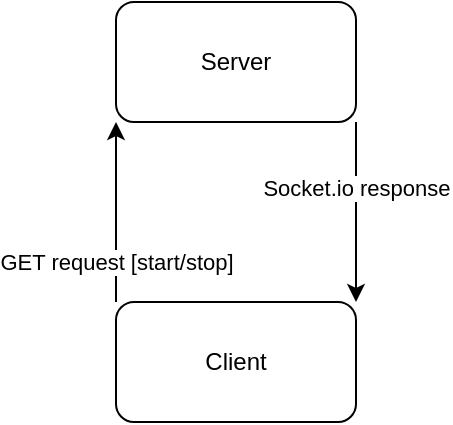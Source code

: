 <mxfile version="24.3.1" type="github" pages="3">
  <diagram name="EventLoopClientServer" id="4QVMp1KCc7UBKDnKGSh5">
    <mxGraphModel dx="1434" dy="746" grid="1" gridSize="10" guides="1" tooltips="1" connect="1" arrows="1" fold="1" page="1" pageScale="1" pageWidth="827" pageHeight="1169" math="0" shadow="0">
      <root>
        <mxCell id="0" />
        <mxCell id="1" parent="0" />
        <mxCell id="b__UqmQYrL6kpeEzx6Qd-5" style="rounded=0;orthogonalLoop=1;jettySize=auto;html=1;exitX=1;exitY=1;exitDx=0;exitDy=0;entryX=1;entryY=0;entryDx=0;entryDy=0;" parent="1" source="b__UqmQYrL6kpeEzx6Qd-1" target="b__UqmQYrL6kpeEzx6Qd-2" edge="1">
          <mxGeometry relative="1" as="geometry" />
        </mxCell>
        <mxCell id="b__UqmQYrL6kpeEzx6Qd-6" value="Socket.io response" style="edgeLabel;html=1;align=center;verticalAlign=middle;resizable=0;points=[];" parent="b__UqmQYrL6kpeEzx6Qd-5" vertex="1" connectable="0">
          <mxGeometry x="0.08" y="-1" relative="1" as="geometry">
            <mxPoint x="1" y="-16" as="offset" />
          </mxGeometry>
        </mxCell>
        <mxCell id="b__UqmQYrL6kpeEzx6Qd-1" value="Server" style="rounded=1;whiteSpace=wrap;html=1;" parent="1" vertex="1">
          <mxGeometry x="380" y="290" width="120" height="60" as="geometry" />
        </mxCell>
        <mxCell id="b__UqmQYrL6kpeEzx6Qd-3" style="rounded=0;orthogonalLoop=1;jettySize=auto;html=1;exitX=0;exitY=0;exitDx=0;exitDy=0;entryX=0;entryY=1;entryDx=0;entryDy=0;" parent="1" source="b__UqmQYrL6kpeEzx6Qd-2" target="b__UqmQYrL6kpeEzx6Qd-1" edge="1">
          <mxGeometry relative="1" as="geometry" />
        </mxCell>
        <mxCell id="b__UqmQYrL6kpeEzx6Qd-4" value="GET request [start/stop]" style="edgeLabel;html=1;align=center;verticalAlign=middle;resizable=0;points=[];" parent="b__UqmQYrL6kpeEzx6Qd-3" vertex="1" connectable="0">
          <mxGeometry x="0.136" relative="1" as="geometry">
            <mxPoint y="31" as="offset" />
          </mxGeometry>
        </mxCell>
        <mxCell id="b__UqmQYrL6kpeEzx6Qd-2" value="Client" style="rounded=1;whiteSpace=wrap;html=1;" parent="1" vertex="1">
          <mxGeometry x="380" y="440" width="120" height="60" as="geometry" />
        </mxCell>
      </root>
    </mxGraphModel>
  </diagram>
  <diagram id="f-IM-e3YhVYMeLRoVAma" name="EventLoopStateChart">
    <mxGraphModel dx="1434" dy="746" grid="1" gridSize="10" guides="1" tooltips="1" connect="1" arrows="1" fold="1" page="1" pageScale="1" pageWidth="827" pageHeight="1169" math="0" shadow="0">
      <root>
        <mxCell id="0" />
        <mxCell id="1" parent="0" />
        <mxCell id="nzxh_2f2qW4YVDUCAzYA-20" style="edgeStyle=orthogonalEdgeStyle;rounded=0;orthogonalLoop=1;jettySize=auto;html=1;exitX=0.5;exitY=1;exitDx=0;exitDy=0;entryX=0.5;entryY=0;entryDx=0;entryDy=0;" parent="1" source="nzxh_2f2qW4YVDUCAzYA-1" target="nzxh_2f2qW4YVDUCAzYA-19" edge="1">
          <mxGeometry relative="1" as="geometry" />
        </mxCell>
        <mxCell id="nzxh_2f2qW4YVDUCAzYA-1" value="Start" style="ellipse;whiteSpace=wrap;html=1;aspect=fixed;" parent="1" vertex="1">
          <mxGeometry x="360" y="20" width="80" height="80" as="geometry" />
        </mxCell>
        <mxCell id="nzxh_2f2qW4YVDUCAzYA-13" style="edgeStyle=orthogonalEdgeStyle;rounded=0;orthogonalLoop=1;jettySize=auto;html=1;exitX=0.5;exitY=1;exitDx=0;exitDy=0;entryX=0.5;entryY=0;entryDx=0;entryDy=0;" parent="1" source="nzxh_2f2qW4YVDUCAzYA-2" target="nzxh_2f2qW4YVDUCAzYA-4" edge="1">
          <mxGeometry relative="1" as="geometry" />
        </mxCell>
        <mxCell id="nzxh_2f2qW4YVDUCAzYA-2" value="CountWordInOnePage" style="rounded=1;whiteSpace=wrap;html=1;" parent="1" vertex="1">
          <mxGeometry x="320" y="280" width="160" height="60" as="geometry" />
        </mxCell>
        <mxCell id="nzxh_2f2qW4YVDUCAzYA-5" style="edgeStyle=orthogonalEdgeStyle;rounded=0;orthogonalLoop=1;jettySize=auto;html=1;exitX=1;exitY=0.5;exitDx=0;exitDy=0;" parent="1" source="nzxh_2f2qW4YVDUCAzYA-4" target="nzxh_2f2qW4YVDUCAzYA-17" edge="1">
          <mxGeometry relative="1" as="geometry">
            <mxPoint x="500" y="570" as="targetPoint" />
            <Array as="points">
              <mxPoint x="480" y="440" />
            </Array>
          </mxGeometry>
        </mxCell>
        <mxCell id="nzxh_2f2qW4YVDUCAzYA-14" value="True" style="edgeLabel;html=1;align=center;verticalAlign=middle;resizable=0;points=[];" parent="nzxh_2f2qW4YVDUCAzYA-5" vertex="1" connectable="0">
          <mxGeometry x="-0.182" y="-2" relative="1" as="geometry">
            <mxPoint x="2" y="37" as="offset" />
          </mxGeometry>
        </mxCell>
        <mxCell id="nzxh_2f2qW4YVDUCAzYA-8" style="edgeStyle=orthogonalEdgeStyle;rounded=0;orthogonalLoop=1;jettySize=auto;html=1;exitX=0;exitY=0.5;exitDx=0;exitDy=0;entryX=0.75;entryY=0;entryDx=0;entryDy=0;" parent="1" source="nzxh_2f2qW4YVDUCAzYA-4" target="nzxh_2f2qW4YVDUCAzYA-7" edge="1">
          <mxGeometry relative="1" as="geometry">
            <mxPoint x="280" y="520" as="targetPoint" />
            <Array as="points">
              <mxPoint x="335" y="440" />
            </Array>
          </mxGeometry>
        </mxCell>
        <mxCell id="nzxh_2f2qW4YVDUCAzYA-15" value="False" style="edgeLabel;html=1;align=center;verticalAlign=middle;resizable=0;points=[];" parent="nzxh_2f2qW4YVDUCAzYA-8" vertex="1" connectable="0">
          <mxGeometry x="-0.16" relative="1" as="geometry">
            <mxPoint x="5" y="18" as="offset" />
          </mxGeometry>
        </mxCell>
        <mxCell id="nzxh_2f2qW4YVDUCAzYA-4" value="depth == 0?" style="rhombus;whiteSpace=wrap;html=1;" parent="1" vertex="1">
          <mxGeometry x="360" y="400" width="80" height="80" as="geometry" />
        </mxCell>
        <mxCell id="nzxh_2f2qW4YVDUCAzYA-33" style="edgeStyle=orthogonalEdgeStyle;rounded=0;orthogonalLoop=1;jettySize=auto;html=1;exitX=0.25;exitY=0;exitDx=0;exitDy=0;entryX=0;entryY=0.75;entryDx=0;entryDy=0;" parent="1" source="nzxh_2f2qW4YVDUCAzYA-7" target="nzxh_2f2qW4YVDUCAzYA-19" edge="1">
          <mxGeometry relative="1" as="geometry">
            <Array as="points">
              <mxPoint x="290" y="550" />
              <mxPoint x="290" y="185" />
            </Array>
          </mxGeometry>
        </mxCell>
        <mxCell id="nzxh_2f2qW4YVDUCAzYA-7" value="GetAllLinkInThePage" style="rounded=1;whiteSpace=wrap;html=1;" parent="1" vertex="1">
          <mxGeometry x="230" y="550" width="140" height="60" as="geometry" />
        </mxCell>
        <mxCell id="nzxh_2f2qW4YVDUCAzYA-17" value="End" style="ellipse;whiteSpace=wrap;html=1;aspect=fixed;" parent="1" vertex="1">
          <mxGeometry x="440" y="530" width="80" height="80" as="geometry" />
        </mxCell>
        <mxCell id="nzxh_2f2qW4YVDUCAzYA-21" style="edgeStyle=orthogonalEdgeStyle;rounded=0;orthogonalLoop=1;jettySize=auto;html=1;exitX=0.5;exitY=1;exitDx=0;exitDy=0;entryX=0.5;entryY=0;entryDx=0;entryDy=0;" parent="1" source="nzxh_2f2qW4YVDUCAzYA-19" target="nzxh_2f2qW4YVDUCAzYA-2" edge="1">
          <mxGeometry relative="1" as="geometry" />
        </mxCell>
        <mxCell id="nzxh_2f2qW4YVDUCAzYA-29" style="edgeStyle=orthogonalEdgeStyle;rounded=0;orthogonalLoop=1;jettySize=auto;html=1;dashed=1;entryX=0.136;entryY=-0.017;entryDx=0;entryDy=0;exitX=0;exitY=0.25;exitDx=0;exitDy=0;entryPerimeter=0;" parent="1" source="nzxh_2f2qW4YVDUCAzYA-19" edge="1">
          <mxGeometry relative="1" as="geometry">
            <mxPoint x="315.0" y="142.98" as="sourcePoint" />
            <mxPoint x="242.1" y="548.98" as="targetPoint" />
            <Array as="points">
              <mxPoint x="315" y="150" />
              <mxPoint x="242" y="150" />
            </Array>
          </mxGeometry>
        </mxCell>
        <mxCell id="nzxh_2f2qW4YVDUCAzYA-32" value="Await Page&amp;nbsp;&lt;div&gt;hendling&lt;/div&gt;" style="edgeLabel;html=1;align=center;verticalAlign=middle;resizable=0;points=[];" parent="nzxh_2f2qW4YVDUCAzYA-29" vertex="1" connectable="0">
          <mxGeometry x="0.051" y="1" relative="1" as="geometry">
            <mxPoint as="offset" />
          </mxGeometry>
        </mxCell>
        <mxCell id="nzxh_2f2qW4YVDUCAzYA-19" value="Async GetTextFormWebPage" style="rounded=1;whiteSpace=wrap;html=1;" parent="1" vertex="1">
          <mxGeometry x="315" y="140" width="170" height="60" as="geometry" />
        </mxCell>
      </root>
    </mxGraphModel>
  </diagram>
  <diagram id="0aldad_fVHJYwjz9uBHO" name="rx">
    <mxGraphModel dx="1195" dy="622" grid="1" gridSize="10" guides="1" tooltips="1" connect="1" arrows="1" fold="1" page="1" pageScale="1" pageWidth="827" pageHeight="1169" math="0" shadow="0">
      <root>
        <mxCell id="0" />
        <mxCell id="1" parent="0" />
        <mxCell id="MTIi44HB2AUiz52sAIV2-4" style="edgeStyle=orthogonalEdgeStyle;rounded=0;orthogonalLoop=1;jettySize=auto;html=1;exitX=0.5;exitY=1;exitDx=0;exitDy=0;entryX=0.5;entryY=0;entryDx=0;entryDy=0;" edge="1" parent="1">
          <mxGeometry relative="1" as="geometry">
            <mxPoint x="225" y="200" as="sourcePoint" />
            <mxPoint x="225" y="280" as="targetPoint" />
            <Array as="points">
              <mxPoint x="225" y="250" />
              <mxPoint x="225" y="250" />
            </Array>
          </mxGeometry>
        </mxCell>
        <mxCell id="MTIi44HB2AUiz52sAIV2-6" style="edgeStyle=orthogonalEdgeStyle;rounded=0;orthogonalLoop=1;jettySize=auto;html=1;exitX=0.5;exitY=1;exitDx=0;exitDy=0;entryX=0.5;entryY=0;entryDx=0;entryDy=0;" edge="1" parent="1">
          <mxGeometry relative="1" as="geometry">
            <mxPoint x="576" y="200" as="sourcePoint" />
            <mxPoint x="576" y="280" as="targetPoint" />
            <Array as="points">
              <mxPoint x="576" y="250" />
              <mxPoint x="576" y="250" />
            </Array>
          </mxGeometry>
        </mxCell>
        <mxCell id="MtUbDWyNfQvEUEpciSmg-1" style="edgeStyle=orthogonalEdgeStyle;rounded=0;orthogonalLoop=1;jettySize=auto;html=1;exitX=0.5;exitY=1;exitDx=0;exitDy=0;entryX=0.5;entryY=0;entryDx=0;entryDy=0;" edge="1" parent="1" source="MtUbDWyNfQvEUEpciSmg-2" target="MtUbDWyNfQvEUEpciSmg-18">
          <mxGeometry relative="1" as="geometry">
            <mxPoint x="400" y="140" as="targetPoint" />
          </mxGeometry>
        </mxCell>
        <mxCell id="MtUbDWyNfQvEUEpciSmg-2" value="Start" style="ellipse;whiteSpace=wrap;html=1;aspect=fixed;" vertex="1" parent="1">
          <mxGeometry x="359" y="20" width="80" height="80" as="geometry" />
        </mxCell>
        <mxCell id="MtUbDWyNfQvEUEpciSmg-13" style="edgeStyle=orthogonalEdgeStyle;rounded=0;orthogonalLoop=1;jettySize=auto;html=1;exitX=0.5;exitY=1;exitDx=0;exitDy=0;entryX=0.5;entryY=0;entryDx=0;entryDy=0;" edge="1" parent="1">
          <mxGeometry relative="1" as="geometry">
            <mxPoint x="400" y="200" as="sourcePoint" />
            <mxPoint x="400" y="280" as="targetPoint" />
          </mxGeometry>
        </mxCell>
        <mxCell id="MtUbDWyNfQvEUEpciSmg-17" value="" style="endArrow=classic;html=1;rounded=0;exitX=1;exitY=0.5;exitDx=0;exitDy=0;" edge="1" parent="1" source="MtUbDWyNfQvEUEpciSmg-18">
          <mxGeometry width="50" height="50" relative="1" as="geometry">
            <mxPoint x="160" y="160" as="sourcePoint" />
            <mxPoint x="640" y="160" as="targetPoint" />
          </mxGeometry>
        </mxCell>
        <mxCell id="MtUbDWyNfQvEUEpciSmg-19" value="" style="endArrow=none;html=1;rounded=0;endFill=0;" edge="1" parent="1" target="MtUbDWyNfQvEUEpciSmg-18">
          <mxGeometry width="50" height="50" relative="1" as="geometry">
            <mxPoint x="200" y="160" as="sourcePoint" />
            <mxPoint x="640" y="160" as="targetPoint" />
          </mxGeometry>
        </mxCell>
        <mxCell id="MTIi44HB2AUiz52sAIV2-24" style="edgeStyle=orthogonalEdgeStyle;rounded=0;orthogonalLoop=1;jettySize=auto;html=1;exitX=0.5;exitY=1;exitDx=0;exitDy=0;" edge="1" parent="1" source="MtUbDWyNfQvEUEpciSmg-18" target="MtUbDWyNfQvEUEpciSmg-20">
          <mxGeometry relative="1" as="geometry" />
        </mxCell>
        <mxCell id="MtUbDWyNfQvEUEpciSmg-18" value="root link" style="ellipse;whiteSpace=wrap;html=1;aspect=fixed;" vertex="1" parent="1">
          <mxGeometry x="376.5" y="137" width="45" height="45" as="geometry" />
        </mxCell>
        <mxCell id="MtUbDWyNfQvEUEpciSmg-20" value="Map(&amp;nbsp; &amp;nbsp; &amp;nbsp;-&amp;gt; allLinksFromPage )" style="rounded=0;whiteSpace=wrap;html=1;" vertex="1" parent="1">
          <mxGeometry x="159" y="200" width="480" height="30" as="geometry" />
        </mxCell>
        <mxCell id="MtUbDWyNfQvEUEpciSmg-22" value="" style="ellipse;whiteSpace=wrap;html=1;aspect=fixed;" vertex="1" parent="1">
          <mxGeometry x="350" y="210" width="10" height="10" as="geometry" />
        </mxCell>
        <mxCell id="MTIi44HB2AUiz52sAIV2-1" value="" style="endArrow=classic;html=1;rounded=0;exitX=1;exitY=0.5;exitDx=0;exitDy=0;" edge="1" parent="1">
          <mxGeometry width="50" height="50" relative="1" as="geometry">
            <mxPoint x="570" y="295" as="sourcePoint" />
            <mxPoint x="640" y="295" as="targetPoint" />
          </mxGeometry>
        </mxCell>
        <mxCell id="MTIi44HB2AUiz52sAIV2-9" value="" style="endArrow=none;html=1;rounded=0;endFill=0;" edge="1" parent="1" target="MTIi44HB2AUiz52sAIV2-8">
          <mxGeometry width="50" height="50" relative="1" as="geometry">
            <mxPoint x="200" y="295" as="sourcePoint" />
            <mxPoint x="384" y="295" as="targetPoint" />
          </mxGeometry>
        </mxCell>
        <mxCell id="MTIi44HB2AUiz52sAIV2-2" value="" style="endArrow=none;html=1;rounded=0;endFill=0;" edge="1" parent="1" target="MTIi44HB2AUiz52sAIV2-3" source="MTIi44HB2AUiz52sAIV2-10">
          <mxGeometry width="50" height="50" relative="1" as="geometry">
            <mxPoint x="160" y="295" as="sourcePoint" />
            <mxPoint x="640" y="295" as="targetPoint" />
          </mxGeometry>
        </mxCell>
        <mxCell id="MTIi44HB2AUiz52sAIV2-31" value="" style="edgeStyle=orthogonalEdgeStyle;rounded=0;orthogonalLoop=1;jettySize=auto;html=1;endArrow=none;endFill=0;" edge="1" parent="1" source="MTIi44HB2AUiz52sAIV2-3">
          <mxGeometry x="-0.033" relative="1" as="geometry">
            <mxPoint x="100" y="340" as="targetPoint" />
            <Array as="points">
              <mxPoint x="399" y="340" />
            </Array>
            <mxPoint as="offset" />
          </mxGeometry>
        </mxCell>
        <mxCell id="MTIi44HB2AUiz52sAIV2-3" value="link" style="ellipse;whiteSpace=wrap;html=1;aspect=fixed;" vertex="1" parent="1">
          <mxGeometry x="384" y="280" width="30" height="30" as="geometry" />
        </mxCell>
        <mxCell id="MTIi44HB2AUiz52sAIV2-5" value="link" style="ellipse;whiteSpace=wrap;html=1;aspect=fixed;" vertex="1" parent="1">
          <mxGeometry x="210" y="280" width="30" height="30" as="geometry" />
        </mxCell>
        <mxCell id="MTIi44HB2AUiz52sAIV2-36" style="edgeStyle=orthogonalEdgeStyle;rounded=0;orthogonalLoop=1;jettySize=auto;html=1;endArrow=none;endFill=0;" edge="1" parent="1" source="MTIi44HB2AUiz52sAIV2-7">
          <mxGeometry relative="1" as="geometry">
            <mxPoint x="100" y="340" as="targetPoint" />
            <Array as="points">
              <mxPoint x="575" y="340" />
            </Array>
          </mxGeometry>
        </mxCell>
        <mxCell id="MTIi44HB2AUiz52sAIV2-7" value="link" style="ellipse;whiteSpace=wrap;html=1;aspect=fixed;" vertex="1" parent="1">
          <mxGeometry x="560" y="280" width="30" height="30" as="geometry" />
        </mxCell>
        <mxCell id="MTIi44HB2AUiz52sAIV2-29" style="edgeStyle=orthogonalEdgeStyle;rounded=0;orthogonalLoop=1;jettySize=auto;html=1;endArrow=none;endFill=0;" edge="1" parent="1" source="MTIi44HB2AUiz52sAIV2-8">
          <mxGeometry relative="1" as="geometry">
            <mxPoint x="100" y="340" as="targetPoint" />
            <Array as="points">
              <mxPoint x="285" y="340" />
            </Array>
          </mxGeometry>
        </mxCell>
        <mxCell id="MTIi44HB2AUiz52sAIV2-8" value="link" style="ellipse;whiteSpace=wrap;html=1;aspect=fixed;" vertex="1" parent="1">
          <mxGeometry x="270" y="280" width="30" height="30" as="geometry" />
        </mxCell>
        <mxCell id="MTIi44HB2AUiz52sAIV2-11" value="" style="endArrow=none;html=1;rounded=0;endFill=0;" edge="1" parent="1" source="MTIi44HB2AUiz52sAIV2-8" target="MTIi44HB2AUiz52sAIV2-10">
          <mxGeometry width="50" height="50" relative="1" as="geometry">
            <mxPoint x="300" y="295" as="sourcePoint" />
            <mxPoint x="384" y="295" as="targetPoint" />
          </mxGeometry>
        </mxCell>
        <mxCell id="MTIi44HB2AUiz52sAIV2-30" style="edgeStyle=orthogonalEdgeStyle;rounded=0;orthogonalLoop=1;jettySize=auto;html=1;endArrow=none;endFill=0;" edge="1" parent="1" source="MTIi44HB2AUiz52sAIV2-10">
          <mxGeometry relative="1" as="geometry">
            <mxPoint x="100" y="340" as="targetPoint" />
            <Array as="points">
              <mxPoint x="345" y="340" />
            </Array>
          </mxGeometry>
        </mxCell>
        <mxCell id="MTIi44HB2AUiz52sAIV2-10" value="link" style="ellipse;whiteSpace=wrap;html=1;aspect=fixed;" vertex="1" parent="1">
          <mxGeometry x="330" y="280" width="30" height="30" as="geometry" />
        </mxCell>
        <mxCell id="MTIi44HB2AUiz52sAIV2-14" value="" style="endArrow=none;html=1;rounded=0;exitX=1;exitY=0.5;exitDx=0;exitDy=0;endFill=0;" edge="1" parent="1" source="MTIi44HB2AUiz52sAIV2-3" target="MTIi44HB2AUiz52sAIV2-13">
          <mxGeometry width="50" height="50" relative="1" as="geometry">
            <mxPoint x="414" y="295" as="sourcePoint" />
            <mxPoint x="640" y="295" as="targetPoint" />
          </mxGeometry>
        </mxCell>
        <mxCell id="MTIi44HB2AUiz52sAIV2-34" style="edgeStyle=orthogonalEdgeStyle;rounded=0;orthogonalLoop=1;jettySize=auto;html=1;endArrow=none;endFill=0;" edge="1" parent="1" source="MTIi44HB2AUiz52sAIV2-13">
          <mxGeometry relative="1" as="geometry">
            <mxPoint x="100" y="340" as="targetPoint" />
            <Array as="points">
              <mxPoint x="454" y="340" />
            </Array>
          </mxGeometry>
        </mxCell>
        <mxCell id="MTIi44HB2AUiz52sAIV2-13" value="link" style="ellipse;whiteSpace=wrap;html=1;aspect=fixed;" vertex="1" parent="1">
          <mxGeometry x="439" y="280" width="30" height="30" as="geometry" />
        </mxCell>
        <mxCell id="MTIi44HB2AUiz52sAIV2-16" value="" style="endArrow=none;html=1;rounded=0;exitX=1;exitY=0.5;exitDx=0;exitDy=0;endFill=0;" edge="1" parent="1" source="MTIi44HB2AUiz52sAIV2-13" target="MTIi44HB2AUiz52sAIV2-15">
          <mxGeometry width="50" height="50" relative="1" as="geometry">
            <mxPoint x="469" y="295" as="sourcePoint" />
            <mxPoint x="640" y="295" as="targetPoint" />
          </mxGeometry>
        </mxCell>
        <mxCell id="MTIi44HB2AUiz52sAIV2-19" style="edgeStyle=orthogonalEdgeStyle;rounded=0;orthogonalLoop=1;jettySize=auto;html=1;exitX=1;exitY=0.5;exitDx=0;exitDy=0;endArrow=none;endFill=0;" edge="1" parent="1" source="MTIi44HB2AUiz52sAIV2-15" target="MTIi44HB2AUiz52sAIV2-7">
          <mxGeometry relative="1" as="geometry" />
        </mxCell>
        <mxCell id="MTIi44HB2AUiz52sAIV2-35" style="edgeStyle=orthogonalEdgeStyle;rounded=0;orthogonalLoop=1;jettySize=auto;html=1;endArrow=classic;endFill=1;entryX=1;entryY=0.5;entryDx=0;entryDy=0;" edge="1" parent="1" source="MTIi44HB2AUiz52sAIV2-15" target="MTIi44HB2AUiz52sAIV2-37">
          <mxGeometry relative="1" as="geometry">
            <mxPoint x="100" y="340" as="targetPoint" />
            <Array as="points">
              <mxPoint x="515" y="340" />
            </Array>
          </mxGeometry>
        </mxCell>
        <mxCell id="MTIi44HB2AUiz52sAIV2-15" value="link" style="ellipse;whiteSpace=wrap;html=1;aspect=fixed;" vertex="1" parent="1">
          <mxGeometry x="500" y="280" width="30" height="30" as="geometry" />
        </mxCell>
        <mxCell id="MTIi44HB2AUiz52sAIV2-28" value="" style="endArrow=classic;html=1;rounded=0;exitX=0.5;exitY=1;exitDx=0;exitDy=0;entryX=0;entryY=0.5;entryDx=0;entryDy=0;" edge="1" parent="1" source="MTIi44HB2AUiz52sAIV2-5" target="MtUbDWyNfQvEUEpciSmg-20">
          <mxGeometry width="50" height="50" relative="1" as="geometry">
            <mxPoint x="390" y="260" as="sourcePoint" />
            <mxPoint x="440" y="210" as="targetPoint" />
            <Array as="points">
              <mxPoint x="225" y="340" />
              <mxPoint x="100" y="340" />
              <mxPoint x="100" y="215" />
            </Array>
          </mxGeometry>
        </mxCell>
        <mxCell id="G7w9mDVXGAPktZBiFsr0-1" value="False" style="edgeLabel;html=1;align=center;verticalAlign=middle;resizable=0;points=[];" vertex="1" connectable="0" parent="MTIi44HB2AUiz52sAIV2-28">
          <mxGeometry x="0.388" relative="1" as="geometry">
            <mxPoint as="offset" />
          </mxGeometry>
        </mxCell>
        <mxCell id="G7w9mDVXGAPktZBiFsr0-3" style="edgeStyle=orthogonalEdgeStyle;rounded=0;orthogonalLoop=1;jettySize=auto;html=1;entryX=0;entryY=0.5;entryDx=0;entryDy=0;" edge="1" parent="1" source="MTIi44HB2AUiz52sAIV2-37" target="G7w9mDVXGAPktZBiFsr0-2">
          <mxGeometry relative="1" as="geometry">
            <Array as="points">
              <mxPoint x="100" y="395" />
            </Array>
          </mxGeometry>
        </mxCell>
        <mxCell id="G7w9mDVXGAPktZBiFsr0-4" value="True" style="edgeLabel;html=1;align=center;verticalAlign=middle;resizable=0;points=[];" vertex="1" connectable="0" parent="G7w9mDVXGAPktZBiFsr0-3">
          <mxGeometry x="-0.084" relative="1" as="geometry">
            <mxPoint x="11" as="offset" />
          </mxGeometry>
        </mxCell>
        <mxCell id="MTIi44HB2AUiz52sAIV2-37" value="depth == 0?" style="ellipse;whiteSpace=wrap;html=1;aspect=fixed;" vertex="1" parent="1">
          <mxGeometry x="65" y="305" width="70" height="70" as="geometry" />
        </mxCell>
        <mxCell id="G7w9mDVXGAPktZBiFsr0-2" value="Subscribe()" style="rounded=0;whiteSpace=wrap;html=1;" vertex="1" parent="1">
          <mxGeometry x="159" y="380" width="120" height="30" as="geometry" />
        </mxCell>
        <mxCell id="G7w9mDVXGAPktZBiFsr0-5" value="" style="endArrow=none;dashed=1;html=1;dashPattern=1 3;strokeWidth=2;rounded=0;" edge="1" parent="1">
          <mxGeometry width="50" height="50" relative="1" as="geometry">
            <mxPoint x="160" y="160" as="sourcePoint" />
            <mxPoint x="200" y="160" as="targetPoint" />
          </mxGeometry>
        </mxCell>
        <mxCell id="G7w9mDVXGAPktZBiFsr0-6" value="" style="endArrow=none;dashed=1;html=1;dashPattern=1 3;strokeWidth=2;rounded=0;" edge="1" parent="1">
          <mxGeometry width="50" height="50" relative="1" as="geometry">
            <mxPoint x="159" y="294.76" as="sourcePoint" />
            <mxPoint x="199" y="294.76" as="targetPoint" />
          </mxGeometry>
        </mxCell>
        <mxCell id="G7w9mDVXGAPktZBiFsr0-8" value="" style="endArrow=classic;html=1;rounded=0;exitX=1;exitY=0.5;exitDx=0;exitDy=0;entryX=0.5;entryY=0;entryDx=0;entryDy=0;" edge="1" parent="1" target="G7w9mDVXGAPktZBiFsr0-16">
          <mxGeometry width="50" height="50" relative="1" as="geometry">
            <mxPoint x="250" y="515" as="sourcePoint" />
            <mxPoint x="560" y="560" as="targetPoint" />
            <Array as="points">
              <mxPoint x="480" y="515" />
            </Array>
          </mxGeometry>
        </mxCell>
        <mxCell id="G7w9mDVXGAPktZBiFsr0-9" value="onNext()" style="edgeLabel;html=1;align=center;verticalAlign=middle;resizable=0;points=[];" vertex="1" connectable="0" parent="G7w9mDVXGAPktZBiFsr0-8">
          <mxGeometry x="-0.364" y="-4" relative="1" as="geometry">
            <mxPoint x="43" y="-4" as="offset" />
          </mxGeometry>
        </mxCell>
        <mxCell id="G7w9mDVXGAPktZBiFsr0-11" value="" style="endArrow=classic;html=1;rounded=0;exitX=1;exitY=0.5;exitDx=0;exitDy=0;" edge="1" parent="1" source="G7w9mDVXGAPktZBiFsr0-13">
          <mxGeometry width="50" height="50" relative="1" as="geometry">
            <mxPoint x="160" y="559" as="sourcePoint" />
            <mxPoint x="640" y="559" as="targetPoint" />
          </mxGeometry>
        </mxCell>
        <mxCell id="G7w9mDVXGAPktZBiFsr0-12" value="" style="endArrow=none;html=1;rounded=0;endFill=0;" edge="1" parent="1" target="G7w9mDVXGAPktZBiFsr0-13">
          <mxGeometry width="50" height="50" relative="1" as="geometry">
            <mxPoint x="200" y="559" as="sourcePoint" />
            <mxPoint x="640" y="559" as="targetPoint" />
          </mxGeometry>
        </mxCell>
        <mxCell id="G7w9mDVXGAPktZBiFsr0-13" value="report" style="ellipse;whiteSpace=wrap;html=1;aspect=fixed;" vertex="1" parent="1">
          <mxGeometry x="382" y="541" width="36" height="36" as="geometry" />
        </mxCell>
        <mxCell id="G7w9mDVXGAPktZBiFsr0-14" value="" style="endArrow=none;dashed=1;html=1;dashPattern=1 3;strokeWidth=2;rounded=0;" edge="1" parent="1">
          <mxGeometry width="50" height="50" relative="1" as="geometry">
            <mxPoint x="160" y="559" as="sourcePoint" />
            <mxPoint x="200" y="559" as="targetPoint" />
          </mxGeometry>
        </mxCell>
        <mxCell id="G7w9mDVXGAPktZBiFsr0-15" value="report" style="ellipse;whiteSpace=wrap;html=1;aspect=fixed;" vertex="1" parent="1">
          <mxGeometry x="302" y="541" width="36" height="36" as="geometry" />
        </mxCell>
        <mxCell id="G7w9mDVXGAPktZBiFsr0-16" value="report" style="ellipse;whiteSpace=wrap;html=1;aspect=fixed;" vertex="1" parent="1">
          <mxGeometry x="462" y="540" width="37" height="37" as="geometry" />
        </mxCell>
        <mxCell id="V1GmpeMw1FfRTd8kavN5-1" value="" style="endArrow=classic;html=1;rounded=0;entryX=0;entryY=0.5;entryDx=0;entryDy=0;" edge="1" parent="1" target="V1GmpeMw1FfRTd8kavN5-2">
          <mxGeometry width="50" height="50" relative="1" as="geometry">
            <mxPoint x="240" y="560" as="sourcePoint" />
            <mxPoint x="320" y="640" as="targetPoint" />
            <Array as="points">
              <mxPoint x="240" y="615" />
            </Array>
          </mxGeometry>
        </mxCell>
        <mxCell id="V1GmpeMw1FfRTd8kavN5-2" value="Subscribe(Observer)" style="rounded=0;whiteSpace=wrap;html=1;" vertex="1" parent="1">
          <mxGeometry x="319" y="600" width="120" height="30" as="geometry" />
        </mxCell>
        <mxCell id="V1GmpeMw1FfRTd8kavN5-3" value="link" style="ellipse;whiteSpace=wrap;html=1;aspect=fixed;" vertex="1" parent="1">
          <mxGeometry x="222" y="497" width="36" height="36" as="geometry" />
        </mxCell>
      </root>
    </mxGraphModel>
  </diagram>
</mxfile>
